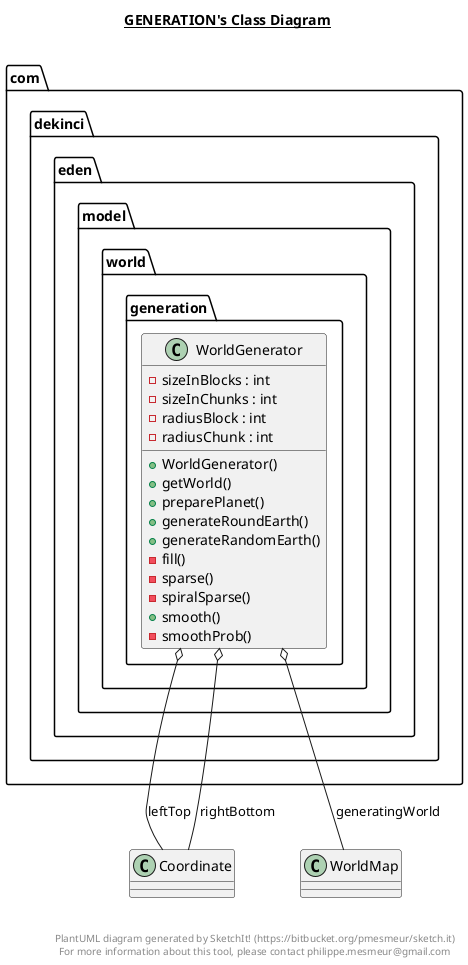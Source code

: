 @startuml

title __GENERATION's Class Diagram__\n

  package com.dekinci.eden {
    package com.dekinci.eden.model {
      package com.dekinci.eden.model.world {
        package com.dekinci.eden.model.world.generation {
          class WorldGenerator {
              - sizeInBlocks : int
              - sizeInChunks : int
              - radiusBlock : int
              - radiusChunk : int
              + WorldGenerator()
              + getWorld()
              + preparePlanet()
              + generateRoundEarth()
              + generateRandomEarth()
              - fill()
              - sparse()
              - spiralSparse()
              + smooth()
              - smoothProb()
          }
        }
      }
    }
  }
  

  WorldGenerator o-- Coordinate : leftTop
  WorldGenerator o-- Coordinate : rightBottom
  WorldGenerator o-- WorldMap : generatingWorld


right footer


PlantUML diagram generated by SketchIt! (https://bitbucket.org/pmesmeur/sketch.it)
For more information about this tool, please contact philippe.mesmeur@gmail.com
endfooter

@enduml
